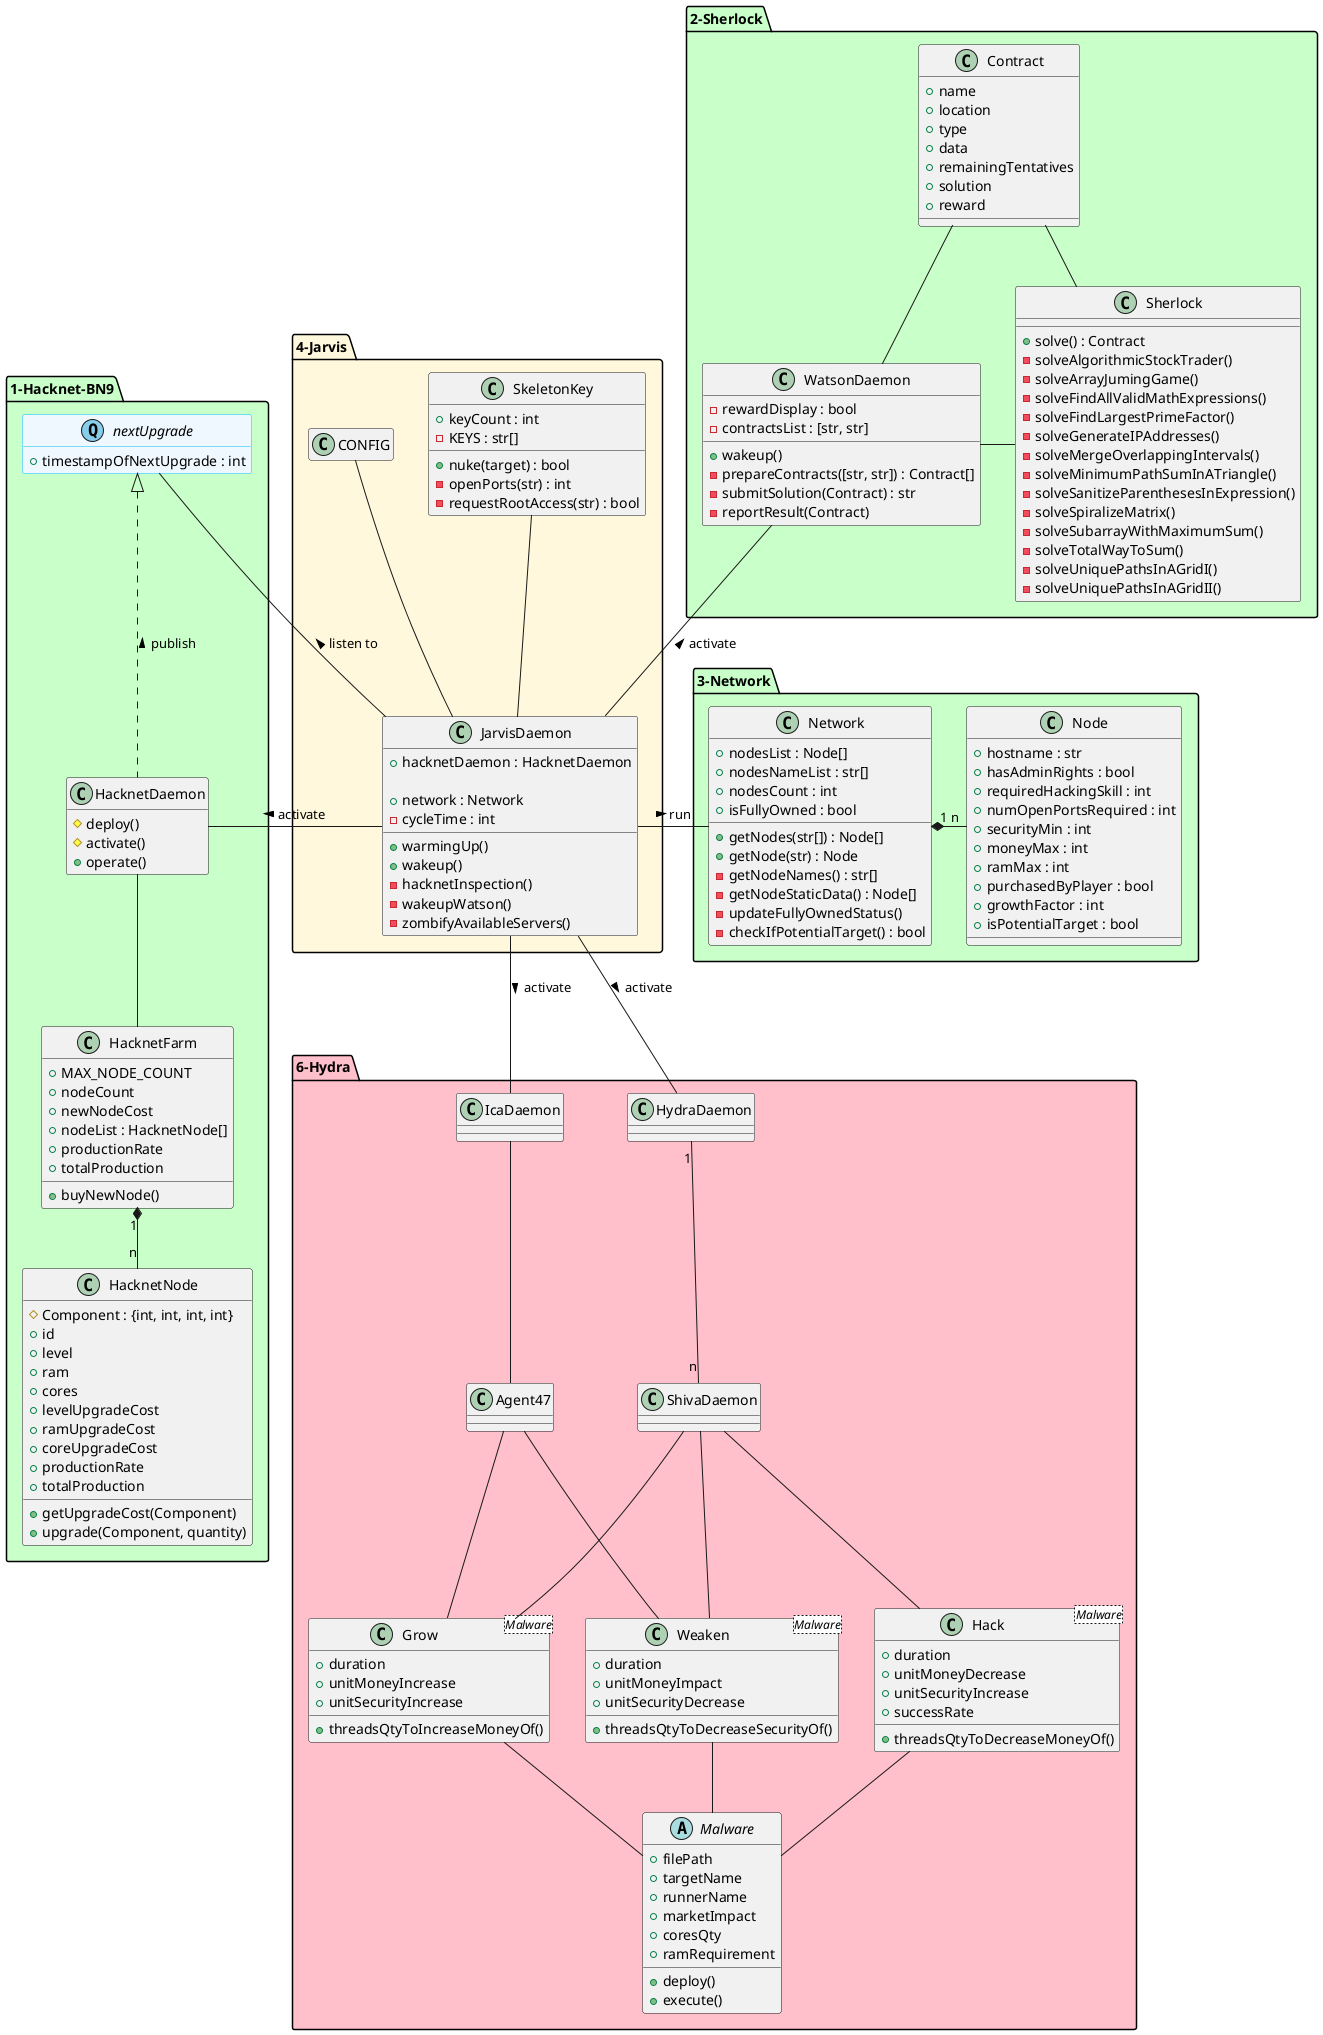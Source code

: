 @startuml
'https://plantuml-editor.kkeisuke.dev/

'interface NetworkLastUpdate <<Q, skyblue>> #aliceblue;line:deepskyblue {}

package 1-Hacknet-BN9 #technology{
  hide empty member

  interface nextUpgrade <<Q, skyblue>> #aliceblue;line:deepskyblue {
    +timestampOfNextUpgrade : int
  }
  'entity hacknet <<F, lawngreen>> #technology;line:green {}

  class HacknetDaemon {
    #deploy()
    #activate()
    +operate()
  }

  class HacknetFarm {
    +MAX_NODE_COUNT
    +nodeCount
    +newNodeCost
    +nodeList : HacknetNode[]
    +productionRate
    +totalProduction

    +buyNewNode()
  }

  class HacknetNode {
    #Component : {int, int, int, int}
    +id
    +level
    +ram
    +cores
    +levelUpgradeCost
    +ramUpgradeCost
    +coreUpgradeCost
    +productionRate
    +totalProduction

    +getUpgradeCost(Component)
    +upgrade(Component, quantity)
  }
}

package 2-Sherlock #technology{

  class WatsonDaemon {
    -rewardDisplay : bool
    -contractsList : [str, str]

    +wakeup()
    -prepareContracts([str, str]) : Contract[]
    -submitSolution(Contract) : str
    -reportResult(Contract)
  }

  class Contract {
    +name
    +location
    +type
    +data
    +remainingTentatives
    +solution
    +reward
  }

  class Sherlock {

    +solve() : Contract
    -solveAlgorithmicStockTrader()
    -solveArrayJumingGame()
    -solveFindAllValidMathExpressions()
    -solveFindLargestPrimeFactor()
    -solveGenerateIPAddresses()
    -solveMergeOverlappingIntervals()
    -solveMinimumPathSumInATriangle()
    -solveSanitizeParenthesesInExpression()
    -solveSpiralizeMatrix()
    -solveSubarrayWithMaximumSum()
    -solveTotalWayToSum()
    -solveUniquePathsInAGridI()
    -solveUniquePathsInAGridII()
  }
}

package 3-Network #technology{

  class Network {
    +nodesList : Node[]
    +nodesNameList : str[]
    +nodesCount : int
    +isFullyOwned : bool

    +getNodes(str[]) : Node[]
    +getNode(str) : Node
    -getNodeNames() : str[]
    -getNodeStaticData() : Node[]
    -updateFullyOwnedStatus()
    -checkIfPotentialTarget() : bool
  }

  class Node {
    +hostname : str
    +hasAdminRights : bool
    +requiredHackingSkill : int
    +numOpenPortsRequired : int
    +securityMin : int
    +moneyMax : int
    +ramMax : int
    +purchasedByPlayer : bool
    +growthFactor : int
    +isPotentialTarget : bool
  }
}

package 4-Jarvis #cornsilk{
  hide empty member
  'entity jarvisKibana <<F, lawngreen>> #technology;line:green{}

  class JarvisDaemon {
    +hacknetDaemon : HacknetDaemon

    +network : Network
    -cycleTime : int
    
    +warmingUp()
    +wakeup()
    -hacknetInspection()
    -wakeupWatson()
    -zombifyAvailableServers()
  }

  class SkeletonKey {
    +keyCount : int
    -KEYS : str[]

    +nuke(target) : bool
    -openPorts(str) : int
    -requestRootAccess(str) : bool
  }

  class CONFIG{}
}

package 6-Hydra #pink{

  class IcaDaemon {}

  class Agent47 {}

  class HydraDaemon {}

  class ShivaDaemon {}

  class Hack <Malware> {
    +duration
    +unitMoneyDecrease
    +unitSecurityIncrease
    +successRate

    +threadsQtyToDecreaseMoneyOf()
  }

  class Weaken <Malware> {
    +duration
    +unitMoneyImpact
    +unitSecurityDecrease

    +threadsQtyToDecreaseSecurityOf()
  }

  class Grow <Malware> {
    +duration
    +unitMoneyIncrease
    +unitSecurityIncrease

    +threadsQtyToIncreaseMoneyOf()
  }

  abstract Malware {
    +filePath
    +targetName
    +runnerName
    +marketImpact
    +coresQty
    +ramRequirement

    +deploy()
    +execute()
  }

}

'package 7-WolfStreet-BN8 #pink{
  
  'entity wolfStreetKibana  <<F, lawngreen>> #technology;line:green {}
 ' entity businessRelationship <<F, lawngreen>> #technology;line:green {}
  
  'class TradingFloor {}
  'class Trader {}
  'class Market {}
  'class Stock {}
'}

'package Underworld-BN2 {}
'package Corporatocracy-BN3 {}

'package Singularity-BN4 #pink{
  '=> singularity functions
  'class CareerCoach {}
  'class Job {}
'}

'package AI-BN5 {} => getBitNodeMultipliers() + formulas
'package Bladeburners-BN6/7 {}
'Package HacknetServers-BM9 {}
'Package Sleeves-BN10{}


'JARVIS'
JarvisDaemon -u- CONFIG
JarvisDaemon -u- SkeletonKey

JarvisDaemon      -l-     HacknetDaemon : > activate
nextUpgrade       -      JarvisDaemon   : < listen to
JarvisDaemon      -r-    Network         : > run
JarvisDaemon      -u-    WatsonDaemon   : > activate
JarvisDaemon      --     HydraDaemon    : > activate
JarvisDaemon      --     IcaDaemon    : > activate
'JarvisDaemon      -u--   TradingFloor
'JarvisDaemon      -u--   CareerCoach

'HACKNET'
HacknetDaemon     -- HacknetFarm
HacknetDaemon     .u.|> nextUpgrade : > publish
HacknetFarm   "1" *-d- "n" HacknetNode

'CONTRACTS'
WatsonDaemon -u- Contract
WatsonDaemon -r- Sherlock
Sherlock -l- Contract

'NETWORK'
Network "1" *-r- "n" Node

'HYDRA'
IcaDaemon -- Agent47
HydraDaemon "1" -- "n" ShivaDaemon
ShivaDaemon -d- Hack
ShivaDaemon -d- Grow
ShivaDaemon -d- Weaken
Agent47 -d- Grow
Agent47 -d- Weaken
Hack -d- Malware
Grow -d- Malware
Weaken -d- Malware

'TRADING'
'TradingFloor .l|> businessRelationship
'Trader       .d.|> businessRelationship

'TradingFloor -u- Trader
'TradingFloor -u- Market

'Trader -r- Stock
'Market -l- Stock

'JOB'
'CareerCoach -u- Job

@enduml
